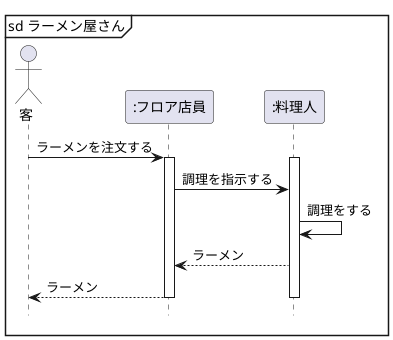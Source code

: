 @startuml 演習4-1
hide footbox
Actor 客 as member
participant ":フロア店員" as boundary 
participant ":料理人" as control 

mainframe sd ラーメン屋さん

member -> boundary : ラーメンを注文する
activate  boundary
    activate control
    boundary -> control : 調理を指示する
    control -> control : 調理をする
    boundary <-- control : ラーメン
    member <-- boundary:ラーメン
    deactivate control
deactivate boundary
    

@enduml